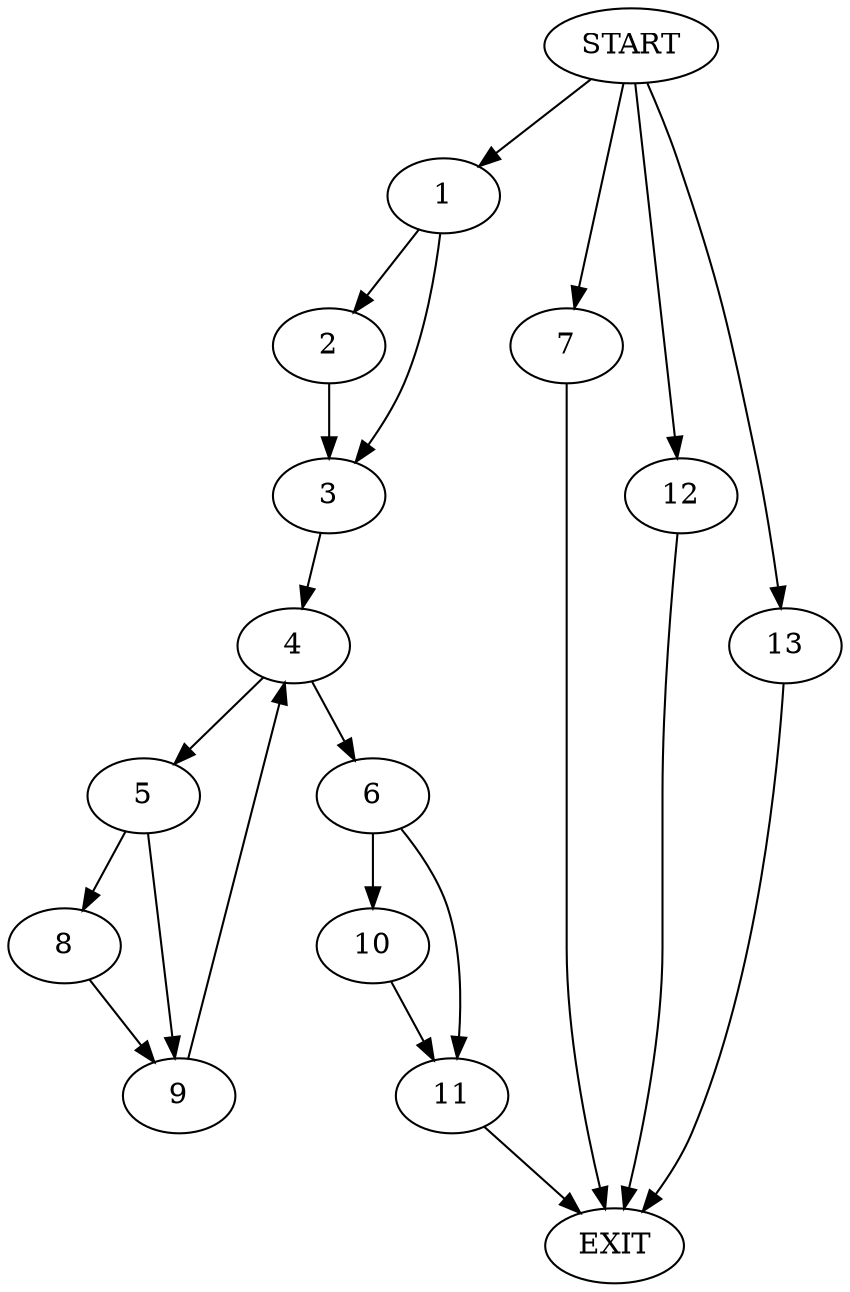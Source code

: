 digraph {
0 [label="START"]
14 [label="EXIT"]
0 -> 1
1 -> 2
1 -> 3
3 -> 4
2 -> 3
4 -> 5
4 -> 6
0 -> 7
7 -> 14
5 -> 8
5 -> 9
6 -> 10
6 -> 11
9 -> 4
8 -> 9
10 -> 11
11 -> 14
0 -> 12
12 -> 14
0 -> 13
13 -> 14
}
